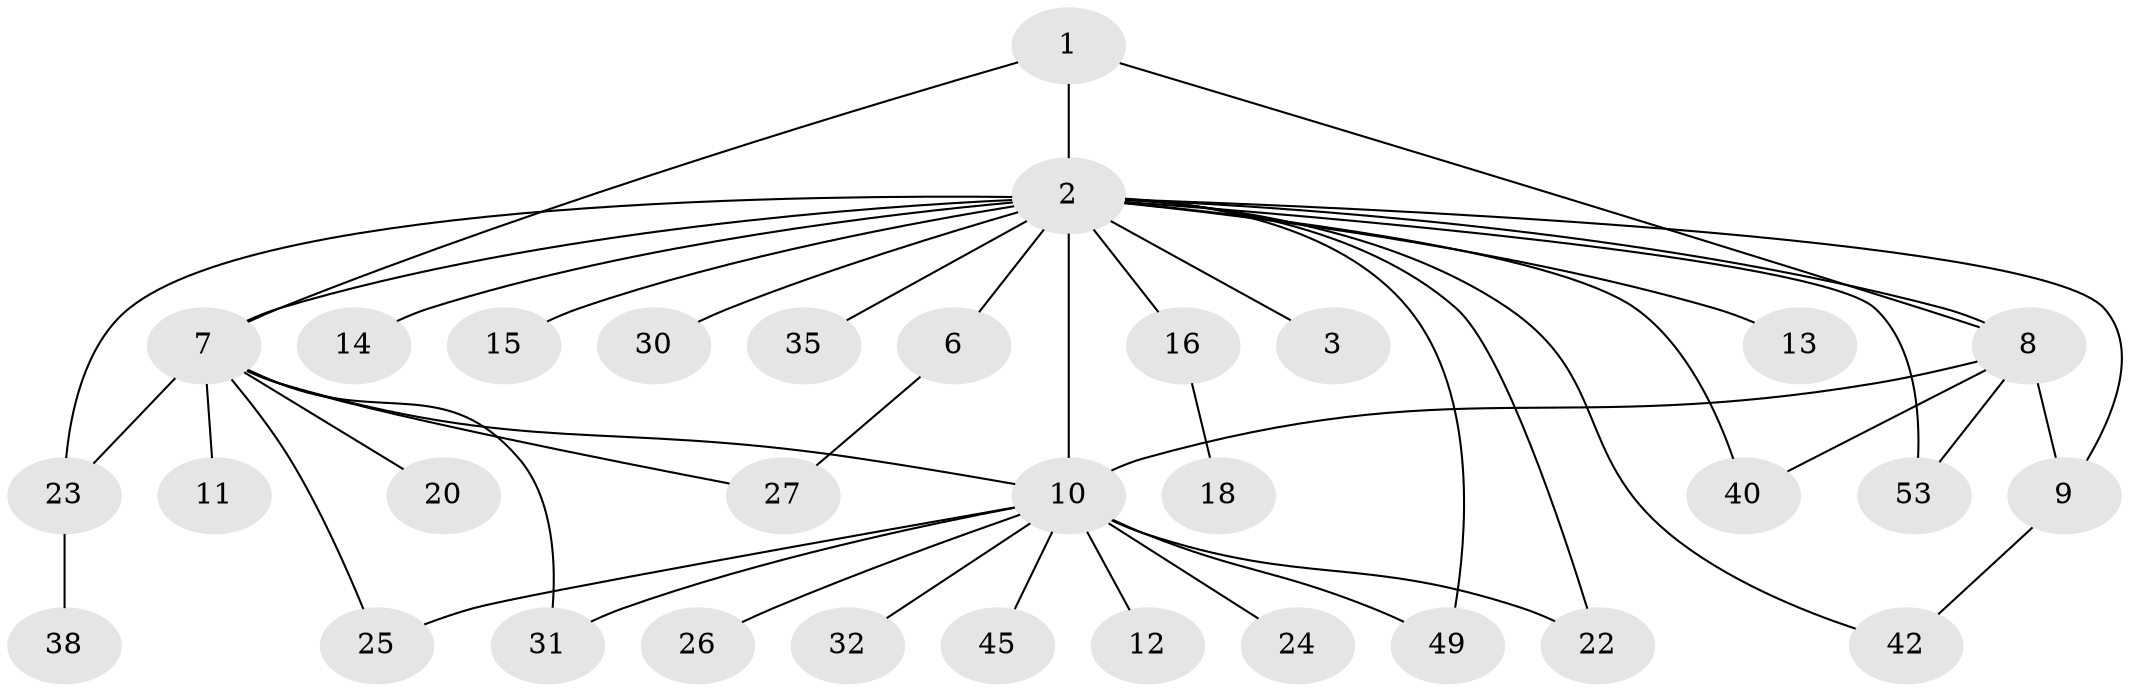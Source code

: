 // original degree distribution, {4: 0.05555555555555555, 15: 0.018518518518518517, 3: 0.12962962962962962, 1: 0.48148148148148145, 14: 0.037037037037037035, 2: 0.2037037037037037, 7: 0.018518518518518517, 9: 0.037037037037037035, 5: 0.018518518518518517}
// Generated by graph-tools (version 1.1) at 2025/18/03/04/25 18:18:22]
// undirected, 32 vertices, 45 edges
graph export_dot {
graph [start="1"]
  node [color=gray90,style=filled];
  1 [super="+51"];
  2 [super="+4+5+41+46+47"];
  3 [super="+29"];
  6;
  7 [super="+39+36+37+34+28"];
  8 [super="+17"];
  9;
  10 [super="+19"];
  11;
  12;
  13;
  14;
  15;
  16 [super="+33+44"];
  18;
  20;
  22;
  23;
  24;
  25;
  26;
  27;
  30;
  31;
  32;
  35;
  38;
  40;
  42 [super="+43"];
  45;
  49;
  53 [super="+54"];
  1 -- 2;
  1 -- 7;
  1 -- 8;
  2 -- 3 [weight=2];
  2 -- 7;
  2 -- 8 [weight=3];
  2 -- 10 [weight=4];
  2 -- 13;
  2 -- 23 [weight=3];
  2 -- 42;
  2 -- 49;
  2 -- 53;
  2 -- 35;
  2 -- 6;
  2 -- 9;
  2 -- 40;
  2 -- 14 [weight=2];
  2 -- 15;
  2 -- 16;
  2 -- 22;
  2 -- 30;
  6 -- 27;
  7 -- 11;
  7 -- 20;
  7 -- 23;
  7 -- 25;
  7 -- 27;
  7 -- 31;
  7 -- 10;
  8 -- 40;
  8 -- 53;
  8 -- 10;
  8 -- 9;
  9 -- 42;
  10 -- 12;
  10 -- 24;
  10 -- 26;
  10 -- 32;
  10 -- 45;
  10 -- 49;
  10 -- 22;
  10 -- 25;
  10 -- 31;
  16 -- 18;
  23 -- 38;
}
